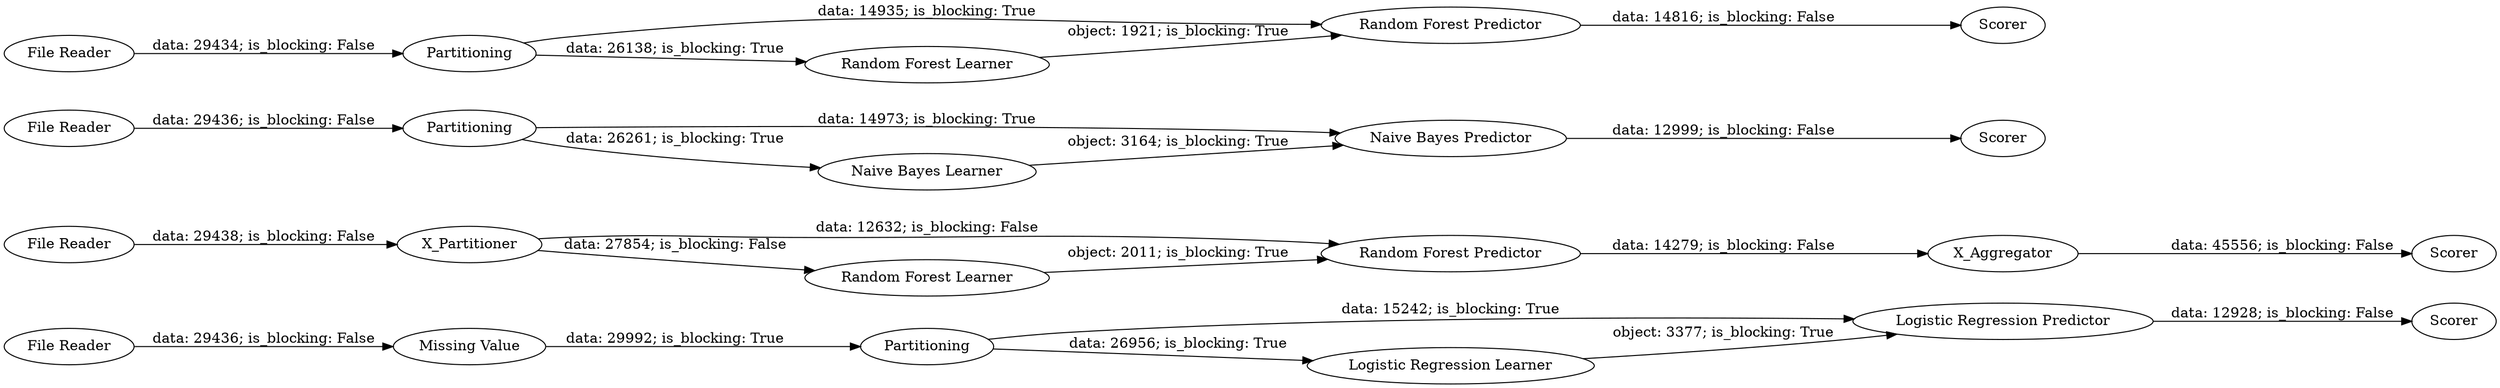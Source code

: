 digraph {
	"-8931551639313182034_12" [label="Logistic Regression Predictor"]
	"-8931551639313182034_9" [label=Scorer]
	"-8931551639313182034_27" [label=X_Aggregator]
	"-8931551639313182034_13" [label=Partitioning]
	"-8931551639313182034_4" [label="Random Forest Predictor"]
	"-8931551639313182034_11" [label="Logistic Regression Learner"]
	"-8931551639313182034_3" [label="Random Forest Learner"]
	"-8931551639313182034_22" [label="File Reader"]
	"-8931551639313182034_17" [label="File Reader"]
	"-8931551639313182034_7" [label=Partitioning]
	"-8931551639313182034_8" [label="File Reader"]
	"-8931551639313182034_24" [label=Scorer]
	"-8931551639313182034_21" [label="Random Forest Predictor"]
	"-8931551639313182034_19" [label="Naive Bayes Predictor"]
	"-8931551639313182034_26" [label=X_Partitioner]
	"-8931551639313182034_14" [label=Scorer]
	"-8931551639313182034_20" [label="Missing Value"]
	"-8931551639313182034_18" [label="Naive Bayes Learner"]
	"-8931551639313182034_1" [label="File Reader"]
	"-8931551639313182034_25" [label="Random Forest Learner"]
	"-8931551639313182034_2" [label=Partitioning]
	"-8931551639313182034_5" [label=Scorer]
	"-8931551639313182034_7" -> "-8931551639313182034_12" [label="data: 15242; is_blocking: True"]
	"-8931551639313182034_20" -> "-8931551639313182034_7" [label="data: 29992; is_blocking: True"]
	"-8931551639313182034_13" -> "-8931551639313182034_19" [label="data: 14973; is_blocking: True"]
	"-8931551639313182034_25" -> "-8931551639313182034_21" [label="object: 2011; is_blocking: True"]
	"-8931551639313182034_12" -> "-8931551639313182034_9" [label="data: 12928; is_blocking: False"]
	"-8931551639313182034_2" -> "-8931551639313182034_3" [label="data: 26138; is_blocking: True"]
	"-8931551639313182034_2" -> "-8931551639313182034_4" [label="data: 14935; is_blocking: True"]
	"-8931551639313182034_8" -> "-8931551639313182034_20" [label="data: 29436; is_blocking: False"]
	"-8931551639313182034_18" -> "-8931551639313182034_19" [label="object: 3164; is_blocking: True"]
	"-8931551639313182034_3" -> "-8931551639313182034_4" [label="object: 1921; is_blocking: True"]
	"-8931551639313182034_7" -> "-8931551639313182034_11" [label="data: 26956; is_blocking: True"]
	"-8931551639313182034_11" -> "-8931551639313182034_12" [label="object: 3377; is_blocking: True"]
	"-8931551639313182034_4" -> "-8931551639313182034_5" [label="data: 14816; is_blocking: False"]
	"-8931551639313182034_1" -> "-8931551639313182034_2" [label="data: 29434; is_blocking: False"]
	"-8931551639313182034_13" -> "-8931551639313182034_18" [label="data: 26261; is_blocking: True"]
	"-8931551639313182034_26" -> "-8931551639313182034_21" [label="data: 12632; is_blocking: False"]
	"-8931551639313182034_19" -> "-8931551639313182034_14" [label="data: 12999; is_blocking: False"]
	"-8931551639313182034_21" -> "-8931551639313182034_27" [label="data: 14279; is_blocking: False"]
	"-8931551639313182034_26" -> "-8931551639313182034_25" [label="data: 27854; is_blocking: False"]
	"-8931551639313182034_17" -> "-8931551639313182034_13" [label="data: 29436; is_blocking: False"]
	"-8931551639313182034_22" -> "-8931551639313182034_26" [label="data: 29438; is_blocking: False"]
	"-8931551639313182034_27" -> "-8931551639313182034_24" [label="data: 45556; is_blocking: False"]
	rankdir=LR
}
